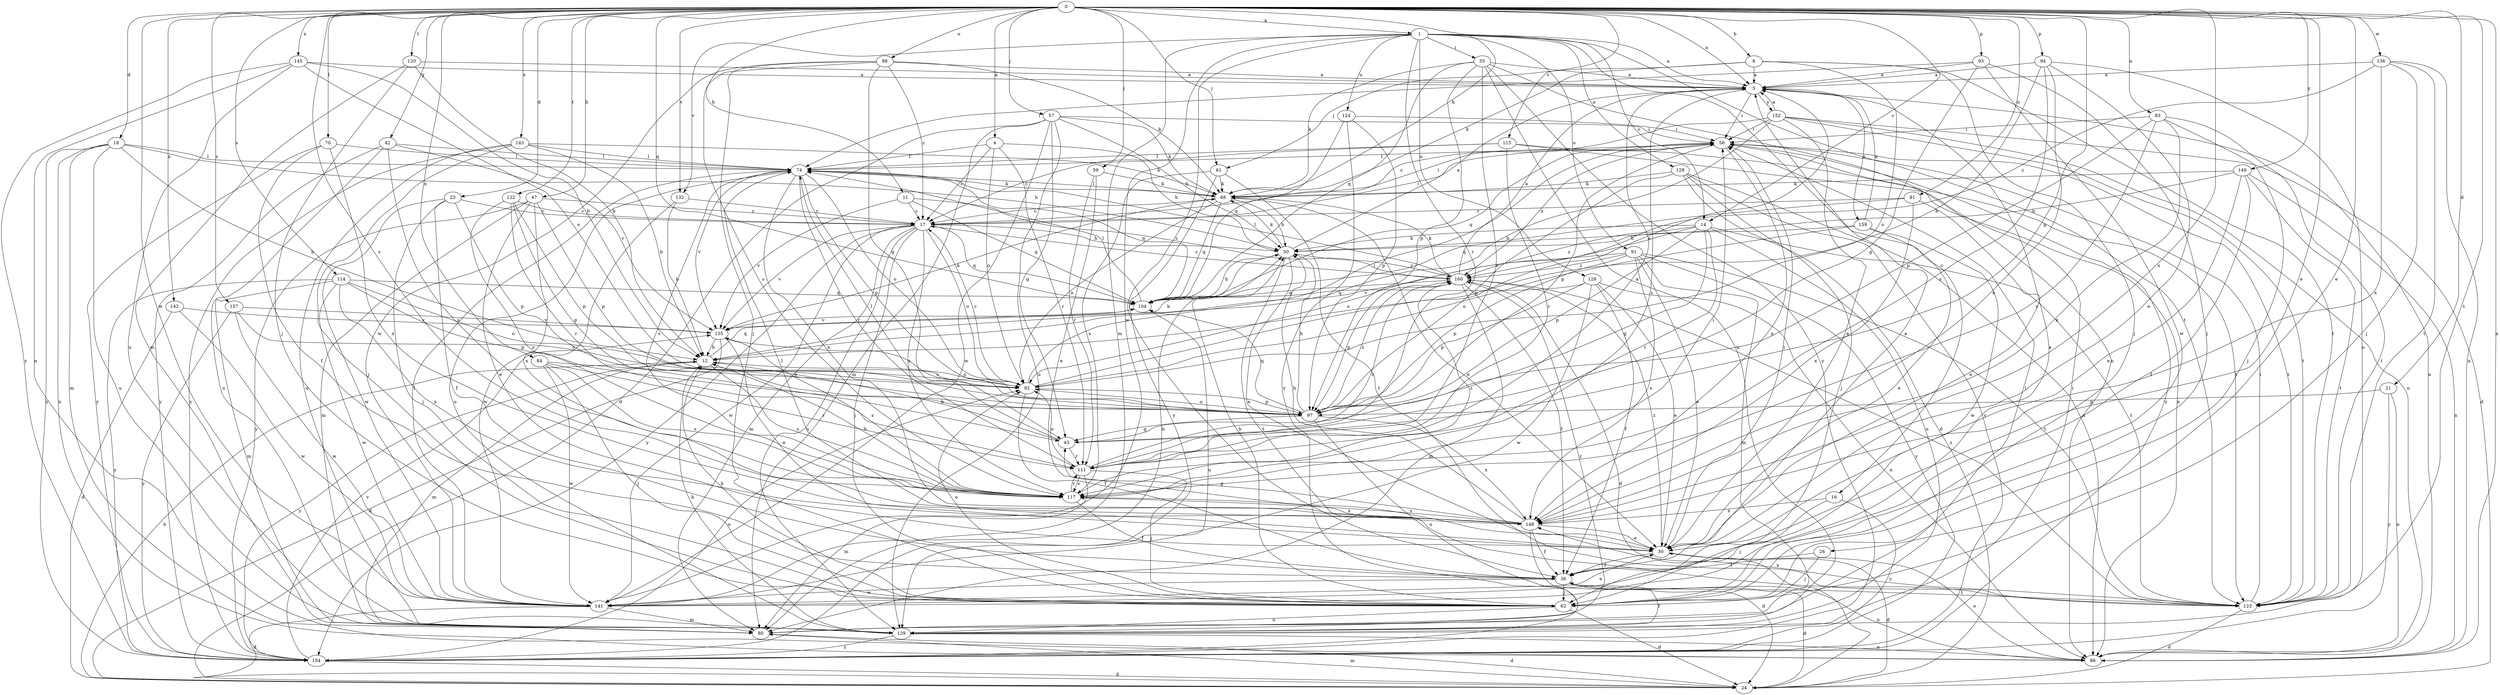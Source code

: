 strict digraph  {
0;
1;
4;
5;
8;
11;
12;
14;
16;
17;
18;
21;
23;
24;
26;
30;
36;
42;
43;
47;
50;
55;
56;
57;
59;
61;
62;
68;
70;
74;
80;
81;
83;
84;
86;
88;
91;
92;
93;
94;
97;
104;
111;
114;
115;
117;
120;
122;
123;
124;
126;
128;
129;
132;
135;
136;
141;
142;
143;
145;
148;
149;
152;
154;
157;
159;
160;
0 -> 1  [label=a];
0 -> 4  [label=a];
0 -> 5  [label=a];
0 -> 8  [label=b];
0 -> 11  [label=b];
0 -> 14  [label=c];
0 -> 18  [label=d];
0 -> 21  [label=d];
0 -> 23  [label=d];
0 -> 26  [label=e];
0 -> 30  [label=e];
0 -> 42  [label=g];
0 -> 43  [label=g];
0 -> 47  [label=h];
0 -> 57  [label=j];
0 -> 59  [label=j];
0 -> 61  [label=j];
0 -> 68  [label=k];
0 -> 70  [label=l];
0 -> 81  [label=n];
0 -> 83  [label=n];
0 -> 84  [label=n];
0 -> 86  [label=n];
0 -> 88  [label=o];
0 -> 93  [label=p];
0 -> 94  [label=p];
0 -> 104  [label=q];
0 -> 114  [label=s];
0 -> 115  [label=s];
0 -> 117  [label=s];
0 -> 120  [label=t];
0 -> 122  [label=t];
0 -> 123  [label=t];
0 -> 132  [label=v];
0 -> 136  [label=w];
0 -> 141  [label=w];
0 -> 142  [label=x];
0 -> 143  [label=x];
0 -> 145  [label=x];
0 -> 148  [label=x];
0 -> 149  [label=y];
0 -> 157  [label=z];
1 -> 5  [label=a];
1 -> 14  [label=c];
1 -> 16  [label=c];
1 -> 36  [label=f];
1 -> 55  [label=i];
1 -> 80  [label=m];
1 -> 91  [label=o];
1 -> 111  [label=r];
1 -> 123  [label=t];
1 -> 124  [label=u];
1 -> 126  [label=u];
1 -> 128  [label=u];
1 -> 132  [label=v];
1 -> 141  [label=w];
4 -> 17  [label=c];
4 -> 50  [label=h];
4 -> 74  [label=l];
4 -> 92  [label=o];
4 -> 111  [label=r];
5 -> 56  [label=i];
5 -> 86  [label=n];
5 -> 117  [label=s];
5 -> 152  [label=y];
5 -> 159  [label=z];
8 -> 5  [label=a];
8 -> 61  [label=j];
8 -> 62  [label=j];
8 -> 68  [label=k];
8 -> 92  [label=o];
8 -> 123  [label=t];
11 -> 17  [label=c];
11 -> 104  [label=q];
11 -> 135  [label=v];
11 -> 160  [label=z];
12 -> 80  [label=m];
12 -> 92  [label=o];
12 -> 104  [label=q];
12 -> 117  [label=s];
12 -> 154  [label=y];
14 -> 43  [label=g];
14 -> 50  [label=h];
14 -> 92  [label=o];
14 -> 97  [label=p];
14 -> 111  [label=r];
14 -> 123  [label=t];
14 -> 129  [label=u];
14 -> 160  [label=z];
16 -> 62  [label=j];
16 -> 148  [label=x];
16 -> 154  [label=y];
17 -> 50  [label=h];
17 -> 56  [label=i];
17 -> 62  [label=j];
17 -> 80  [label=m];
17 -> 92  [label=o];
17 -> 104  [label=q];
17 -> 117  [label=s];
17 -> 129  [label=u];
17 -> 135  [label=v];
17 -> 141  [label=w];
17 -> 154  [label=y];
18 -> 12  [label=b];
18 -> 50  [label=h];
18 -> 74  [label=l];
18 -> 80  [label=m];
18 -> 86  [label=n];
18 -> 129  [label=u];
18 -> 154  [label=y];
21 -> 86  [label=n];
21 -> 97  [label=p];
21 -> 154  [label=y];
23 -> 17  [label=c];
23 -> 36  [label=f];
23 -> 62  [label=j];
23 -> 97  [label=p];
23 -> 141  [label=w];
24 -> 12  [label=b];
24 -> 80  [label=m];
26 -> 36  [label=f];
26 -> 62  [label=j];
30 -> 24  [label=d];
30 -> 36  [label=f];
30 -> 56  [label=i];
30 -> 74  [label=l];
30 -> 160  [label=z];
36 -> 5  [label=a];
36 -> 24  [label=d];
36 -> 62  [label=j];
36 -> 86  [label=n];
36 -> 123  [label=t];
36 -> 141  [label=w];
42 -> 74  [label=l];
42 -> 117  [label=s];
42 -> 129  [label=u];
42 -> 135  [label=v];
42 -> 154  [label=y];
43 -> 12  [label=b];
43 -> 74  [label=l];
43 -> 111  [label=r];
47 -> 17  [label=c];
47 -> 30  [label=e];
47 -> 80  [label=m];
47 -> 97  [label=p];
47 -> 148  [label=x];
47 -> 154  [label=y];
50 -> 5  [label=a];
50 -> 12  [label=b];
50 -> 30  [label=e];
50 -> 68  [label=k];
50 -> 123  [label=t];
50 -> 160  [label=z];
55 -> 5  [label=a];
55 -> 68  [label=k];
55 -> 86  [label=n];
55 -> 97  [label=p];
55 -> 104  [label=q];
55 -> 111  [label=r];
55 -> 129  [label=u];
55 -> 154  [label=y];
56 -> 74  [label=l];
56 -> 97  [label=p];
56 -> 104  [label=q];
56 -> 123  [label=t];
56 -> 148  [label=x];
56 -> 154  [label=y];
56 -> 160  [label=z];
57 -> 24  [label=d];
57 -> 43  [label=g];
57 -> 50  [label=h];
57 -> 56  [label=i];
57 -> 68  [label=k];
57 -> 80  [label=m];
57 -> 129  [label=u];
57 -> 141  [label=w];
59 -> 30  [label=e];
59 -> 68  [label=k];
59 -> 111  [label=r];
61 -> 68  [label=k];
61 -> 117  [label=s];
61 -> 123  [label=t];
61 -> 154  [label=y];
62 -> 5  [label=a];
62 -> 12  [label=b];
62 -> 24  [label=d];
62 -> 50  [label=h];
62 -> 92  [label=o];
62 -> 129  [label=u];
68 -> 17  [label=c];
68 -> 30  [label=e];
68 -> 50  [label=h];
68 -> 56  [label=i];
68 -> 74  [label=l];
68 -> 92  [label=o];
68 -> 104  [label=q];
70 -> 36  [label=f];
70 -> 74  [label=l];
70 -> 148  [label=x];
70 -> 154  [label=y];
74 -> 68  [label=k];
74 -> 92  [label=o];
74 -> 97  [label=p];
74 -> 104  [label=q];
74 -> 111  [label=r];
74 -> 117  [label=s];
74 -> 129  [label=u];
74 -> 135  [label=v];
74 -> 148  [label=x];
80 -> 24  [label=d];
80 -> 56  [label=i];
80 -> 160  [label=z];
81 -> 17  [label=c];
81 -> 30  [label=e];
81 -> 104  [label=q];
81 -> 148  [label=x];
83 -> 56  [label=i];
83 -> 62  [label=j];
83 -> 97  [label=p];
83 -> 117  [label=s];
83 -> 123  [label=t];
83 -> 148  [label=x];
84 -> 62  [label=j];
84 -> 92  [label=o];
84 -> 111  [label=r];
84 -> 117  [label=s];
84 -> 141  [label=w];
86 -> 30  [label=e];
88 -> 5  [label=a];
88 -> 17  [label=c];
88 -> 43  [label=g];
88 -> 62  [label=j];
88 -> 68  [label=k];
88 -> 117  [label=s];
88 -> 141  [label=w];
91 -> 30  [label=e];
91 -> 80  [label=m];
91 -> 97  [label=p];
91 -> 123  [label=t];
91 -> 135  [label=v];
91 -> 148  [label=x];
91 -> 154  [label=y];
91 -> 160  [label=z];
92 -> 5  [label=a];
92 -> 17  [label=c];
92 -> 36  [label=f];
92 -> 56  [label=i];
92 -> 97  [label=p];
93 -> 5  [label=a];
93 -> 43  [label=g];
93 -> 62  [label=j];
93 -> 74  [label=l];
93 -> 141  [label=w];
94 -> 5  [label=a];
94 -> 12  [label=b];
94 -> 30  [label=e];
94 -> 117  [label=s];
94 -> 129  [label=u];
94 -> 148  [label=x];
97 -> 43  [label=g];
97 -> 50  [label=h];
97 -> 92  [label=o];
97 -> 104  [label=q];
97 -> 129  [label=u];
97 -> 135  [label=v];
97 -> 148  [label=x];
97 -> 160  [label=z];
104 -> 50  [label=h];
104 -> 74  [label=l];
104 -> 129  [label=u];
104 -> 135  [label=v];
111 -> 5  [label=a];
111 -> 62  [label=j];
111 -> 80  [label=m];
111 -> 92  [label=o];
111 -> 117  [label=s];
111 -> 160  [label=z];
114 -> 80  [label=m];
114 -> 92  [label=o];
114 -> 97  [label=p];
114 -> 104  [label=q];
114 -> 141  [label=w];
114 -> 148  [label=x];
114 -> 154  [label=y];
115 -> 17  [label=c];
115 -> 74  [label=l];
115 -> 86  [label=n];
115 -> 111  [label=r];
115 -> 123  [label=t];
117 -> 12  [label=b];
117 -> 36  [label=f];
117 -> 56  [label=i];
117 -> 111  [label=r];
117 -> 148  [label=x];
117 -> 160  [label=z];
120 -> 5  [label=a];
120 -> 12  [label=b];
120 -> 62  [label=j];
120 -> 80  [label=m];
122 -> 17  [label=c];
122 -> 43  [label=g];
122 -> 97  [label=p];
122 -> 111  [label=r];
122 -> 117  [label=s];
123 -> 24  [label=d];
123 -> 56  [label=i];
123 -> 148  [label=x];
123 -> 160  [label=z];
124 -> 56  [label=i];
124 -> 97  [label=p];
124 -> 104  [label=q];
124 -> 154  [label=y];
126 -> 30  [label=e];
126 -> 36  [label=f];
126 -> 86  [label=n];
126 -> 97  [label=p];
126 -> 104  [label=q];
126 -> 141  [label=w];
128 -> 24  [label=d];
128 -> 62  [label=j];
128 -> 68  [label=k];
128 -> 86  [label=n];
128 -> 97  [label=p];
128 -> 154  [label=y];
129 -> 12  [label=b];
129 -> 36  [label=f];
129 -> 56  [label=i];
129 -> 86  [label=n];
129 -> 154  [label=y];
132 -> 12  [label=b];
132 -> 17  [label=c];
132 -> 141  [label=w];
135 -> 12  [label=b];
135 -> 24  [label=d];
135 -> 30  [label=e];
135 -> 68  [label=k];
135 -> 117  [label=s];
136 -> 5  [label=a];
136 -> 62  [label=j];
136 -> 86  [label=n];
136 -> 123  [label=t];
136 -> 148  [label=x];
136 -> 160  [label=z];
141 -> 24  [label=d];
141 -> 30  [label=e];
141 -> 50  [label=h];
141 -> 74  [label=l];
141 -> 80  [label=m];
142 -> 24  [label=d];
142 -> 135  [label=v];
142 -> 141  [label=w];
143 -> 12  [label=b];
143 -> 62  [label=j];
143 -> 68  [label=k];
143 -> 74  [label=l];
143 -> 129  [label=u];
143 -> 154  [label=y];
145 -> 5  [label=a];
145 -> 12  [label=b];
145 -> 86  [label=n];
145 -> 92  [label=o];
145 -> 129  [label=u];
145 -> 154  [label=y];
148 -> 24  [label=d];
148 -> 30  [label=e];
148 -> 36  [label=f];
148 -> 43  [label=g];
148 -> 50  [label=h];
148 -> 117  [label=s];
149 -> 30  [label=e];
149 -> 36  [label=f];
149 -> 50  [label=h];
149 -> 68  [label=k];
149 -> 86  [label=n];
149 -> 123  [label=t];
152 -> 5  [label=a];
152 -> 12  [label=b];
152 -> 17  [label=c];
152 -> 24  [label=d];
152 -> 30  [label=e];
152 -> 56  [label=i];
152 -> 86  [label=n];
152 -> 123  [label=t];
154 -> 24  [label=d];
154 -> 92  [label=o];
154 -> 135  [label=v];
157 -> 92  [label=o];
157 -> 135  [label=v];
157 -> 141  [label=w];
157 -> 154  [label=y];
159 -> 5  [label=a];
159 -> 30  [label=e];
159 -> 50  [label=h];
159 -> 92  [label=o];
159 -> 141  [label=w];
160 -> 5  [label=a];
160 -> 17  [label=c];
160 -> 24  [label=d];
160 -> 36  [label=f];
160 -> 68  [label=k];
160 -> 74  [label=l];
160 -> 80  [label=m];
160 -> 97  [label=p];
160 -> 104  [label=q];
}
